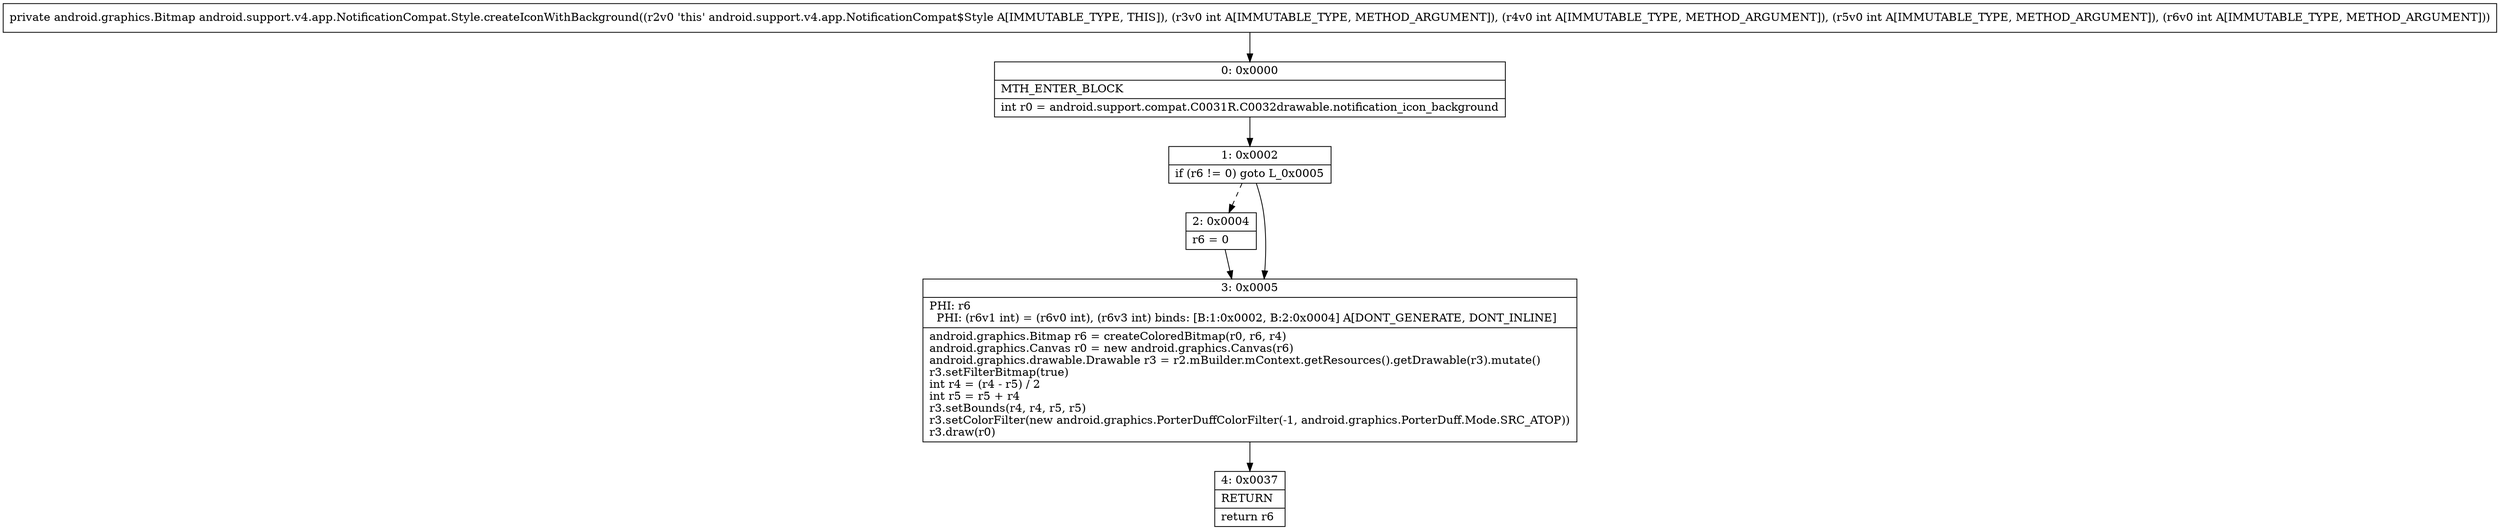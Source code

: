 digraph "CFG forandroid.support.v4.app.NotificationCompat.Style.createIconWithBackground(IIII)Landroid\/graphics\/Bitmap;" {
Node_0 [shape=record,label="{0\:\ 0x0000|MTH_ENTER_BLOCK\l|int r0 = android.support.compat.C0031R.C0032drawable.notification_icon_background\l}"];
Node_1 [shape=record,label="{1\:\ 0x0002|if (r6 != 0) goto L_0x0005\l}"];
Node_2 [shape=record,label="{2\:\ 0x0004|r6 = 0\l}"];
Node_3 [shape=record,label="{3\:\ 0x0005|PHI: r6 \l  PHI: (r6v1 int) = (r6v0 int), (r6v3 int) binds: [B:1:0x0002, B:2:0x0004] A[DONT_GENERATE, DONT_INLINE]\l|android.graphics.Bitmap r6 = createColoredBitmap(r0, r6, r4)\landroid.graphics.Canvas r0 = new android.graphics.Canvas(r6)\landroid.graphics.drawable.Drawable r3 = r2.mBuilder.mContext.getResources().getDrawable(r3).mutate()\lr3.setFilterBitmap(true)\lint r4 = (r4 \- r5) \/ 2\lint r5 = r5 + r4\lr3.setBounds(r4, r4, r5, r5)\lr3.setColorFilter(new android.graphics.PorterDuffColorFilter(\-1, android.graphics.PorterDuff.Mode.SRC_ATOP))\lr3.draw(r0)\l}"];
Node_4 [shape=record,label="{4\:\ 0x0037|RETURN\l|return r6\l}"];
MethodNode[shape=record,label="{private android.graphics.Bitmap android.support.v4.app.NotificationCompat.Style.createIconWithBackground((r2v0 'this' android.support.v4.app.NotificationCompat$Style A[IMMUTABLE_TYPE, THIS]), (r3v0 int A[IMMUTABLE_TYPE, METHOD_ARGUMENT]), (r4v0 int A[IMMUTABLE_TYPE, METHOD_ARGUMENT]), (r5v0 int A[IMMUTABLE_TYPE, METHOD_ARGUMENT]), (r6v0 int A[IMMUTABLE_TYPE, METHOD_ARGUMENT])) }"];
MethodNode -> Node_0;
Node_0 -> Node_1;
Node_1 -> Node_2[style=dashed];
Node_1 -> Node_3;
Node_2 -> Node_3;
Node_3 -> Node_4;
}

